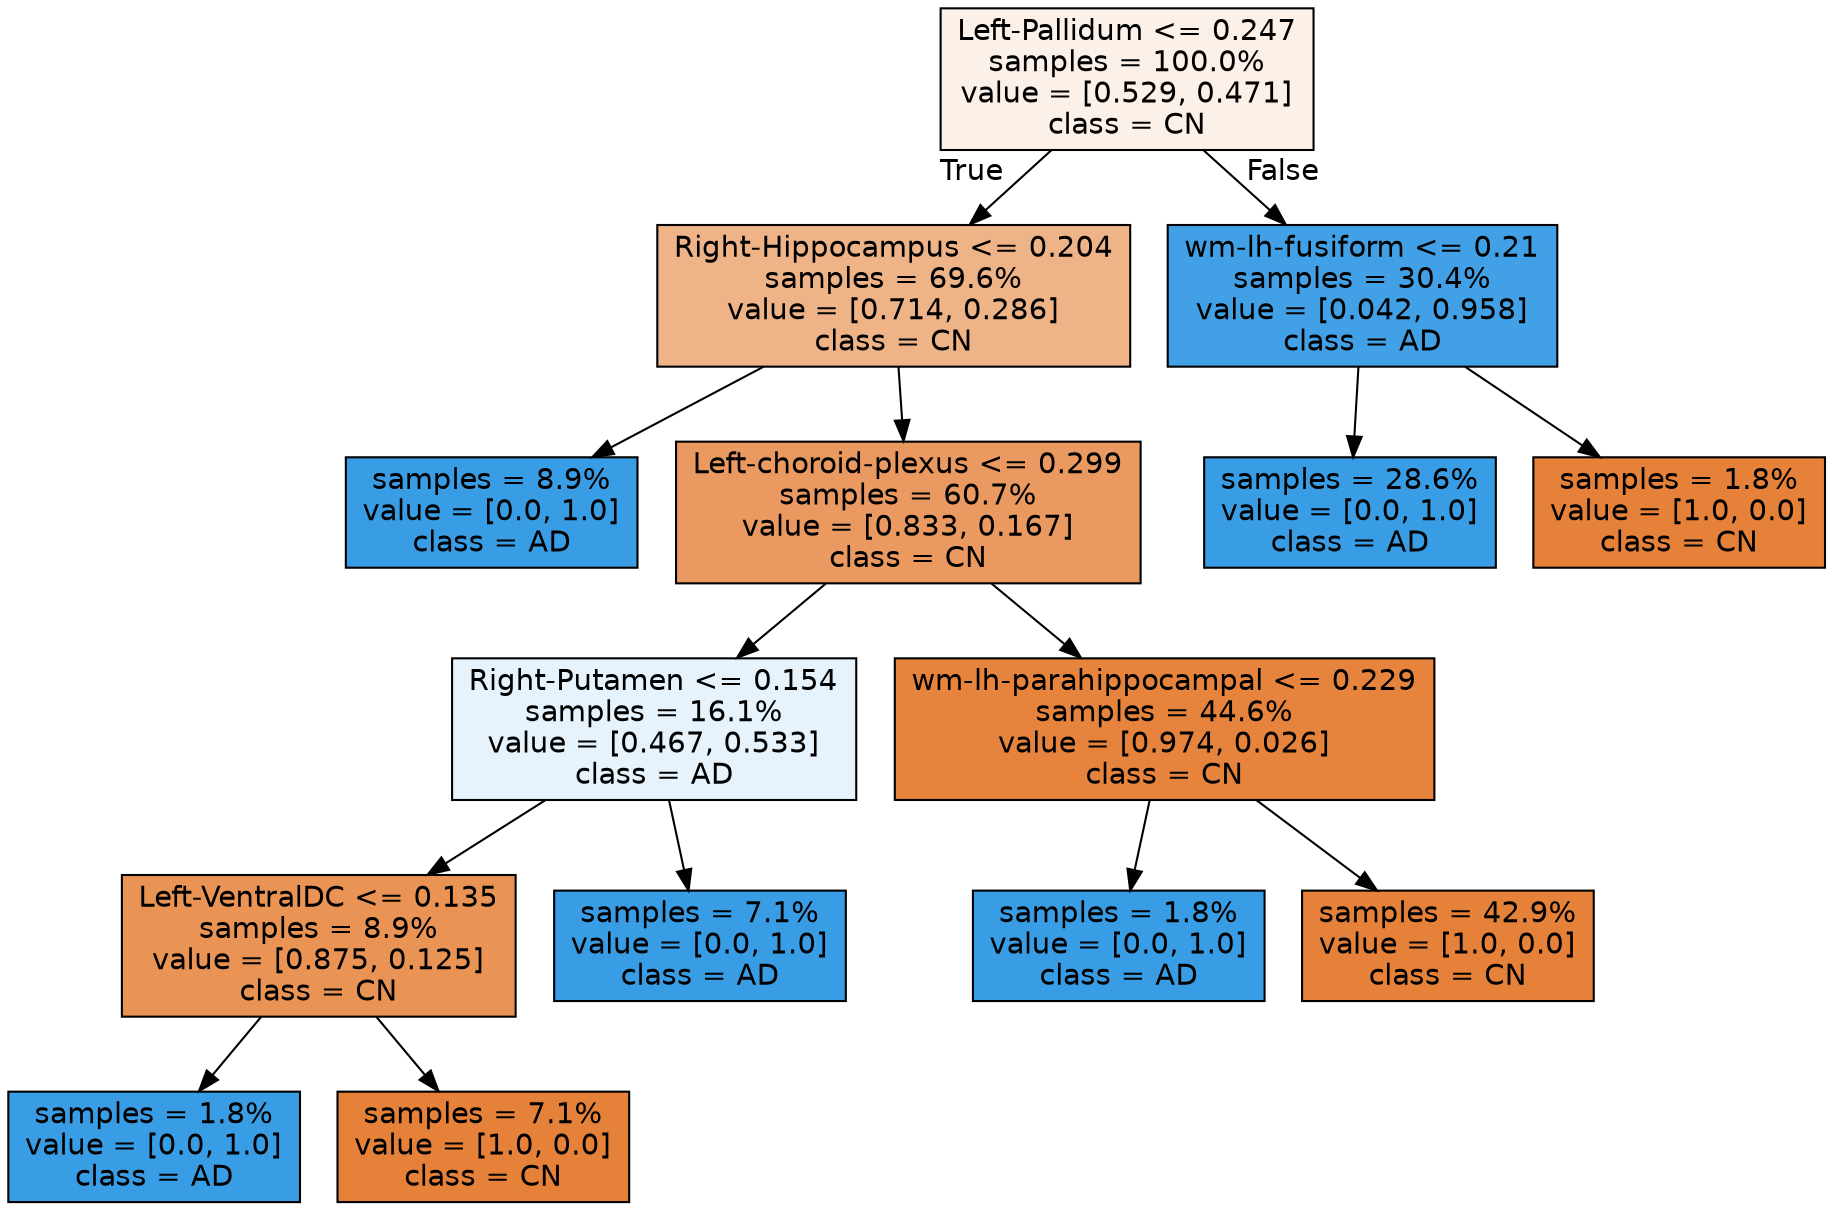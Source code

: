 digraph Tree {
node [shape=box, style="filled", color="black", fontname="helvetica"] ;
edge [fontname="helvetica"] ;
0 [label="Left-Pallidum <= 0.247\nsamples = 100.0%\nvalue = [0.529, 0.471]\nclass = CN", fillcolor="#fcf1e9"] ;
1 [label="Right-Hippocampus <= 0.204\nsamples = 69.6%\nvalue = [0.714, 0.286]\nclass = CN", fillcolor="#efb388"] ;
0 -> 1 [labeldistance=2.5, labelangle=45, headlabel="True"] ;
2 [label="samples = 8.9%\nvalue = [0.0, 1.0]\nclass = AD", fillcolor="#399de5"] ;
1 -> 2 ;
3 [label="Left-choroid-plexus <= 0.299\nsamples = 60.7%\nvalue = [0.833, 0.167]\nclass = CN", fillcolor="#ea9a61"] ;
1 -> 3 ;
4 [label="Right-Putamen <= 0.154\nsamples = 16.1%\nvalue = [0.467, 0.533]\nclass = AD", fillcolor="#e6f3fc"] ;
3 -> 4 ;
5 [label="Left-VentralDC <= 0.135\nsamples = 8.9%\nvalue = [0.875, 0.125]\nclass = CN", fillcolor="#e99355"] ;
4 -> 5 ;
6 [label="samples = 1.8%\nvalue = [0.0, 1.0]\nclass = AD", fillcolor="#399de5"] ;
5 -> 6 ;
7 [label="samples = 7.1%\nvalue = [1.0, 0.0]\nclass = CN", fillcolor="#e58139"] ;
5 -> 7 ;
8 [label="samples = 7.1%\nvalue = [0.0, 1.0]\nclass = AD", fillcolor="#399de5"] ;
4 -> 8 ;
9 [label="wm-lh-parahippocampal <= 0.229\nsamples = 44.6%\nvalue = [0.974, 0.026]\nclass = CN", fillcolor="#e6843e"] ;
3 -> 9 ;
10 [label="samples = 1.8%\nvalue = [0.0, 1.0]\nclass = AD", fillcolor="#399de5"] ;
9 -> 10 ;
11 [label="samples = 42.9%\nvalue = [1.0, 0.0]\nclass = CN", fillcolor="#e58139"] ;
9 -> 11 ;
12 [label="wm-lh-fusiform <= 0.21\nsamples = 30.4%\nvalue = [0.042, 0.958]\nclass = AD", fillcolor="#42a1e6"] ;
0 -> 12 [labeldistance=2.5, labelangle=-45, headlabel="False"] ;
13 [label="samples = 28.6%\nvalue = [0.0, 1.0]\nclass = AD", fillcolor="#399de5"] ;
12 -> 13 ;
14 [label="samples = 1.8%\nvalue = [1.0, 0.0]\nclass = CN", fillcolor="#e58139"] ;
12 -> 14 ;
}
